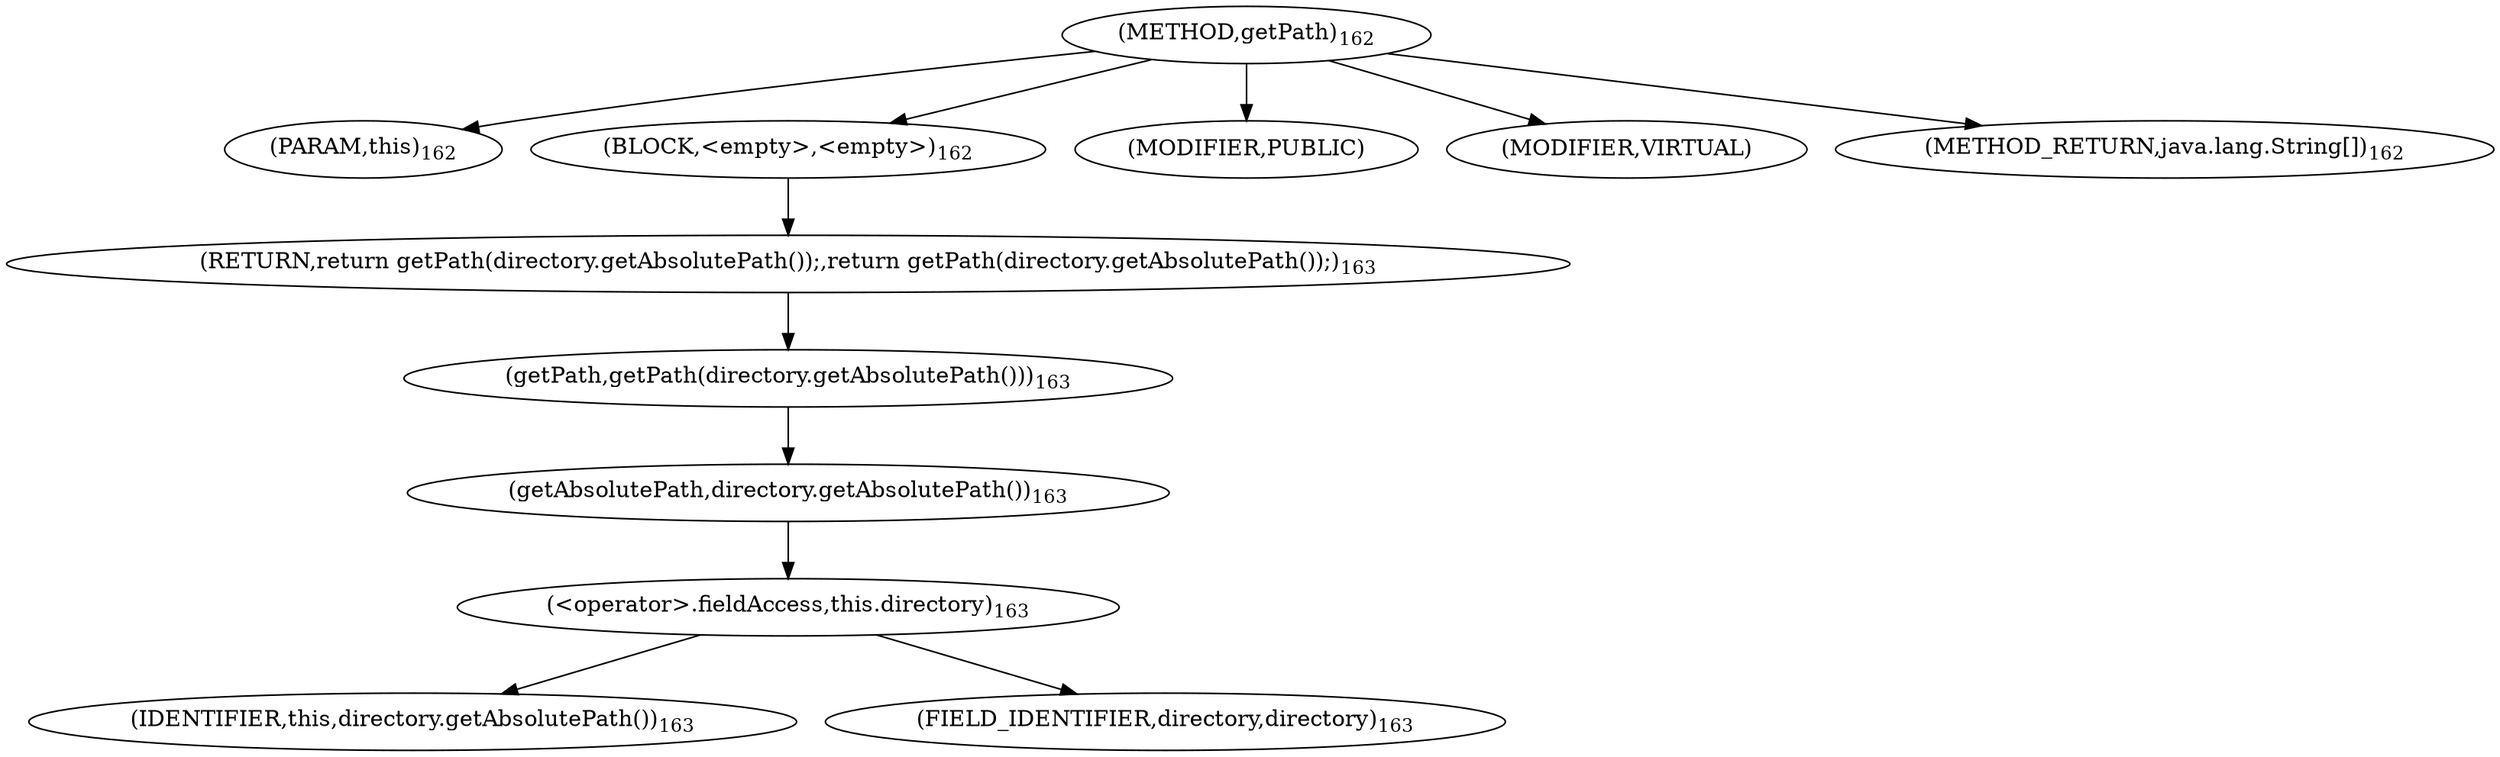 digraph "getPath" {  
"262" [label = <(METHOD,getPath)<SUB>162</SUB>> ]
"263" [label = <(PARAM,this)<SUB>162</SUB>> ]
"264" [label = <(BLOCK,&lt;empty&gt;,&lt;empty&gt;)<SUB>162</SUB>> ]
"265" [label = <(RETURN,return getPath(directory.getAbsolutePath());,return getPath(directory.getAbsolutePath());)<SUB>163</SUB>> ]
"266" [label = <(getPath,getPath(directory.getAbsolutePath()))<SUB>163</SUB>> ]
"267" [label = <(getAbsolutePath,directory.getAbsolutePath())<SUB>163</SUB>> ]
"268" [label = <(&lt;operator&gt;.fieldAccess,this.directory)<SUB>163</SUB>> ]
"269" [label = <(IDENTIFIER,this,directory.getAbsolutePath())<SUB>163</SUB>> ]
"270" [label = <(FIELD_IDENTIFIER,directory,directory)<SUB>163</SUB>> ]
"271" [label = <(MODIFIER,PUBLIC)> ]
"272" [label = <(MODIFIER,VIRTUAL)> ]
"273" [label = <(METHOD_RETURN,java.lang.String[])<SUB>162</SUB>> ]
  "262" -> "263" 
  "262" -> "264" 
  "262" -> "271" 
  "262" -> "272" 
  "262" -> "273" 
  "264" -> "265" 
  "265" -> "266" 
  "266" -> "267" 
  "267" -> "268" 
  "268" -> "269" 
  "268" -> "270" 
}
